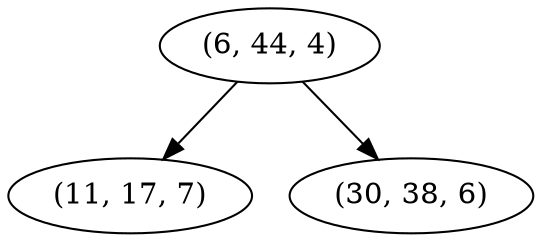 digraph tree {
    "(6, 44, 4)";
    "(11, 17, 7)";
    "(30, 38, 6)";
    "(6, 44, 4)" -> "(11, 17, 7)";
    "(6, 44, 4)" -> "(30, 38, 6)";
}
